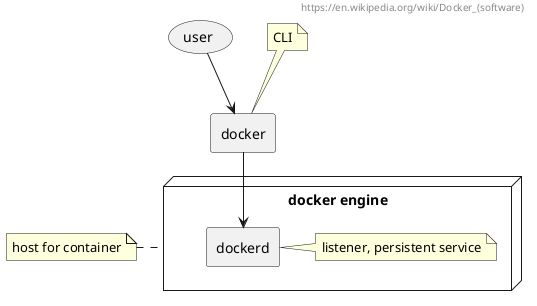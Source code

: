 ﻿
@startuml
skinparam componentStyle rectangle
header:https://en.wikipedia.org/wiki/Docker_(software)
(user) as u
[docker] as d
note top of d: CLI
node "docker engine" as g
note left of g: host for container
node g  {
    [dockerd] as e
     note right of e: listener, persistent service
  } 
 u-->d
 d-->e
 
@enduml